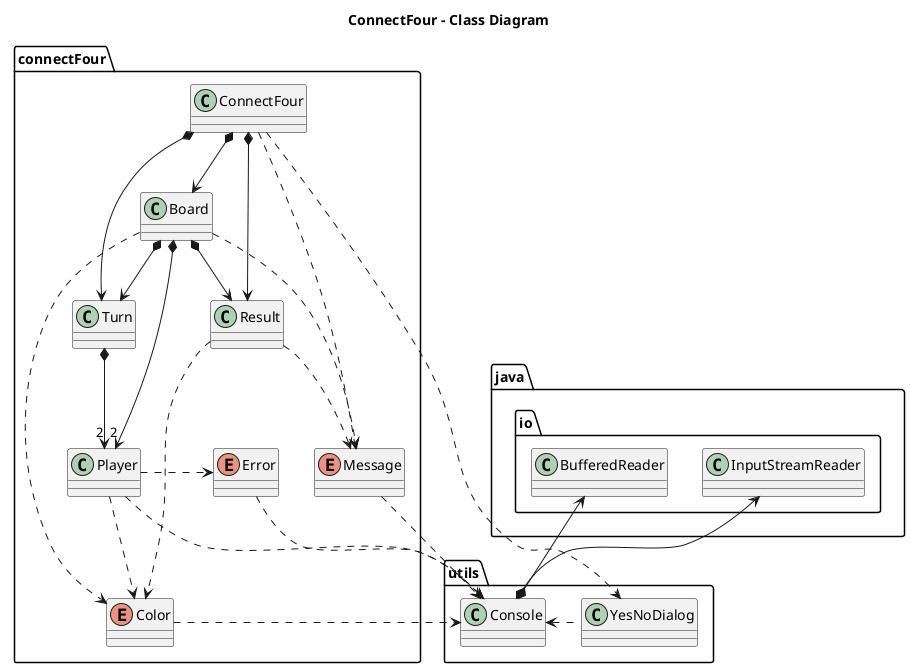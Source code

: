 @startuml ConnectFour

title ConnectFour - Class Diagram


package connectFour {
  class ConnectFour {
  }
  
  class Board
  class Player
  class Turn
  class Result
  enum Color
  enum Error
  enum Message
}

package utils{
  class Console
  class YesNoDialog
}

ConnectFour *-down-> Board
ConnectFour *-down-> Turn
ConnectFour *-down-> Result
ConnectFour .down.> Message
ConnectFour .down.> YesNoDialog

Board .down.> Color
Board .down.> Message
Board *-down->"2" Player
Board *-down-> Turn
Board *-down-> Result

Player .down.> Color
Player .right.> Error
Player .down.> Console

Turn *-down->"2" Player

Result .down.> Color
Result .down.> Message

Color .right.> Console

Error .right.> Console

Message .down.> Console

Console *-up-> java.io.BufferedReader
Console *-up-> java.io.InputStreamReader

YesNoDialog .left.> Console

@enduml